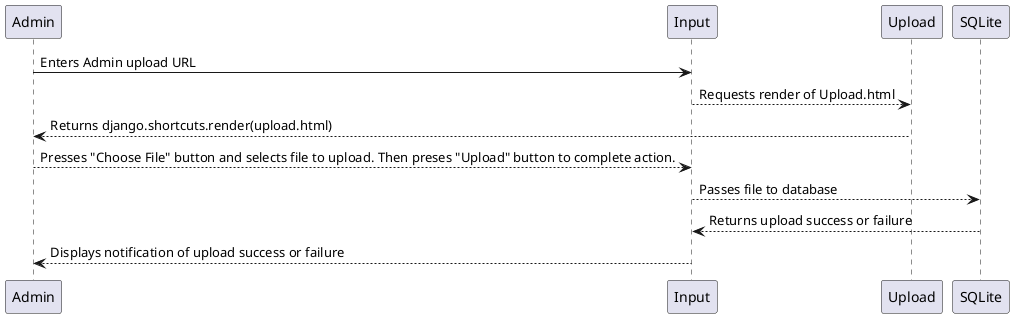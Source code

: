 @startuml
Admin -> Input: Enters Admin upload URL
Input --> Upload: Requests render of Upload.html
Upload --> Admin: Returns django.shortcuts.render(upload.html)
Admin --> Input: Presses "Choose File" button and selects file to upload. Then preses "Upload" button to complete action.
Input --> SQLite:Passes file to database
SQLite --> Input: Returns upload success or failure
Input --> Admin: Displays notification of upload success or failure
@enduml